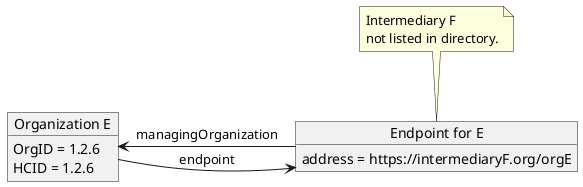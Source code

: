 @startuml dir-org-specific-endpoint-inter
hide footbox

object "Organization E" as OrganizationE
OrganizationE : OrgID = 1.2.6
OrganizationE : HCID = 1.2.6
object "Endpoint for E" as EndpointE
EndpointE : address = https://intermediaryF.org/orgE

OrganizationE -> EndpointE : endpoint
note "Intermediary F\nnot listed in directory." as N1
N1 .. EndpointE
OrganizationE <- EndpointE : managingOrganization

@enduml
